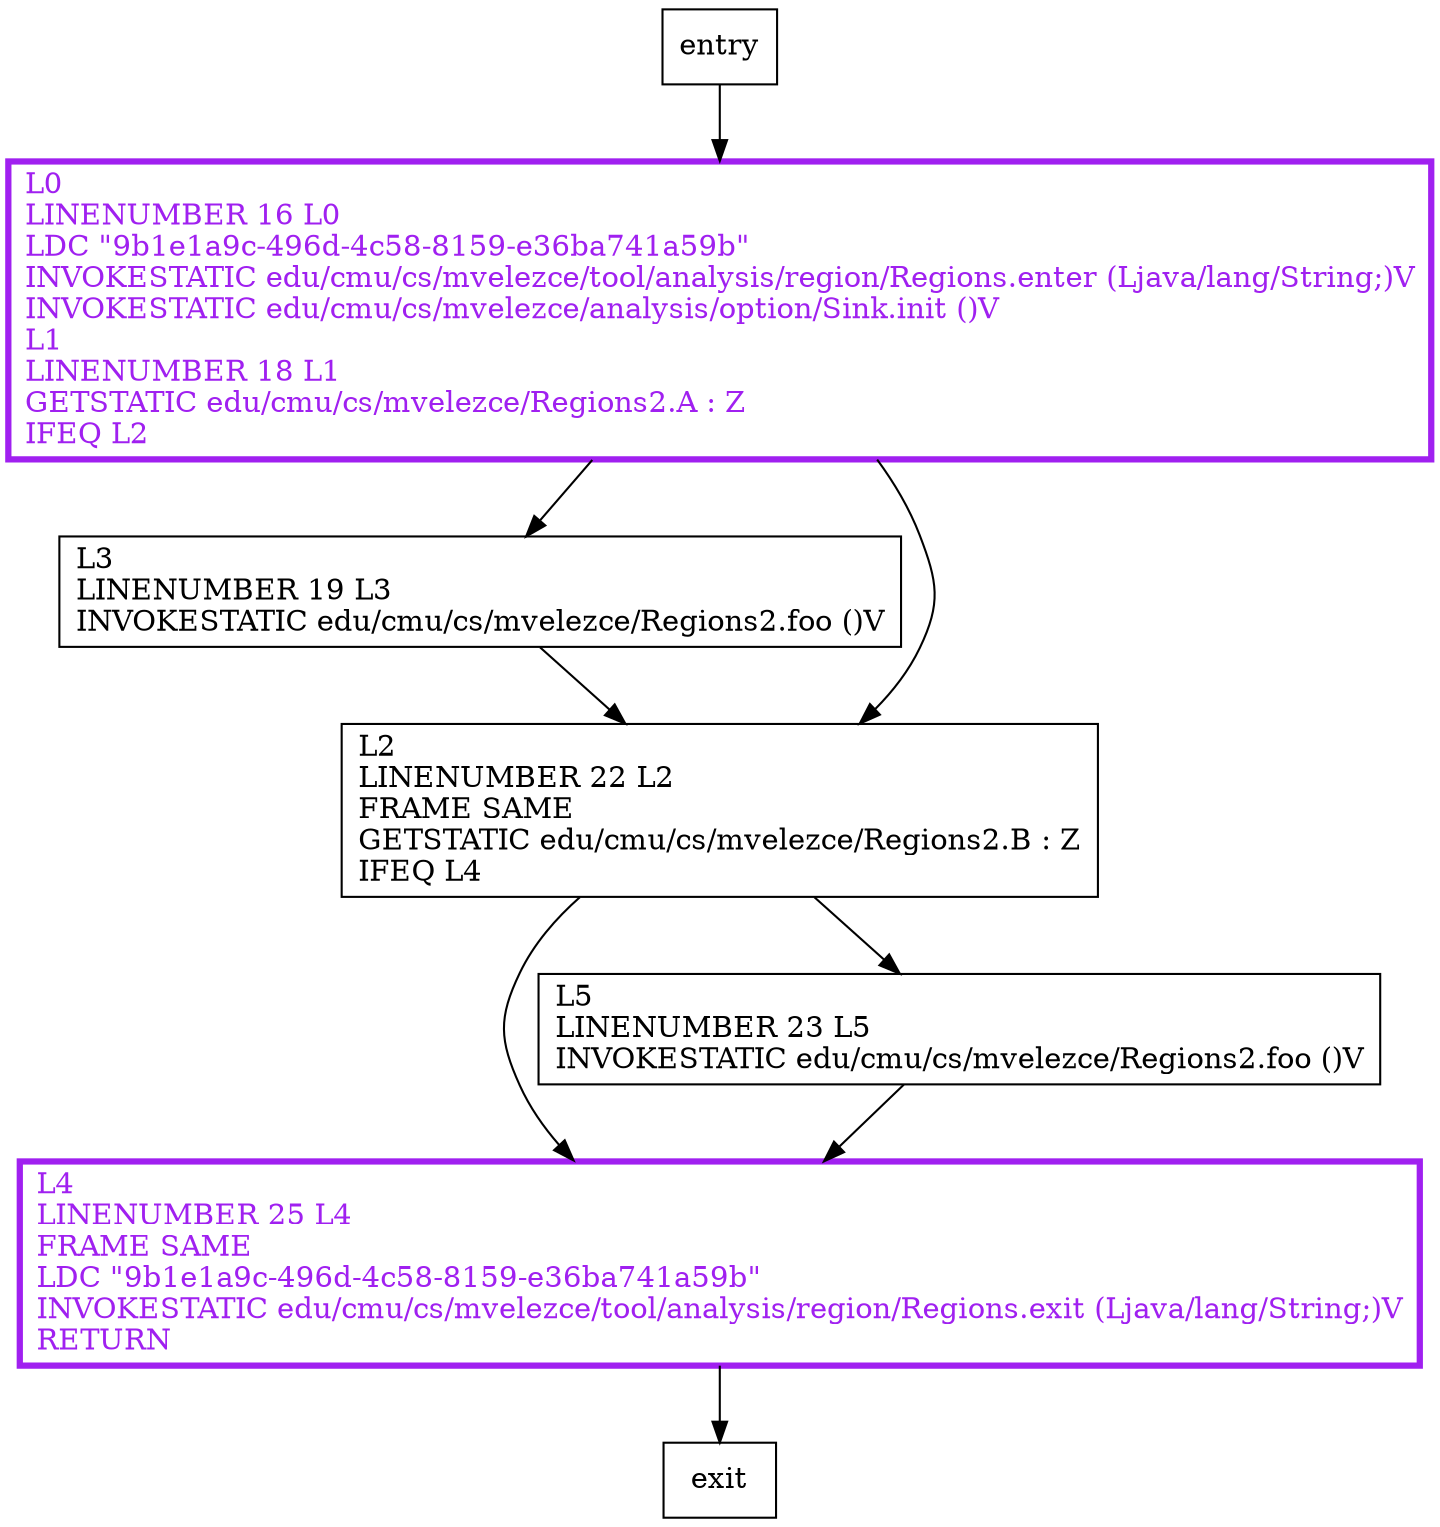 digraph main {
node [shape=record];
517804964 [label="L0\lLINENUMBER 16 L0\lLDC \"9b1e1a9c-496d-4c58-8159-e36ba741a59b\"\lINVOKESTATIC edu/cmu/cs/mvelezce/tool/analysis/region/Regions.enter (Ljava/lang/String;)V\lINVOKESTATIC edu/cmu/cs/mvelezce/analysis/option/Sink.init ()V\lL1\lLINENUMBER 18 L1\lGETSTATIC edu/cmu/cs/mvelezce/Regions2.A : Z\lIFEQ L2\l"];
299407368 [label="L3\lLINENUMBER 19 L3\lINVOKESTATIC edu/cmu/cs/mvelezce/Regions2.foo ()V\l"];
4070454 [label="L2\lLINENUMBER 22 L2\lFRAME SAME\lGETSTATIC edu/cmu/cs/mvelezce/Regions2.B : Z\lIFEQ L4\l"];
378098805 [label="L4\lLINENUMBER 25 L4\lFRAME SAME\lLDC \"9b1e1a9c-496d-4c58-8159-e36ba741a59b\"\lINVOKESTATIC edu/cmu/cs/mvelezce/tool/analysis/region/Regions.exit (Ljava/lang/String;)V\lRETURN\l"];
1623139635 [label="L5\lLINENUMBER 23 L5\lINVOKESTATIC edu/cmu/cs/mvelezce/Regions2.foo ()V\l"];
entry;
exit;
entry -> 517804964;
517804964 -> 299407368;
517804964 -> 4070454;
299407368 -> 4070454;
4070454 -> 378098805;
4070454 -> 1623139635;
378098805 -> exit;
1623139635 -> 378098805;
517804964[fontcolor="purple", penwidth=3, color="purple"];
378098805[fontcolor="purple", penwidth=3, color="purple"];
}
